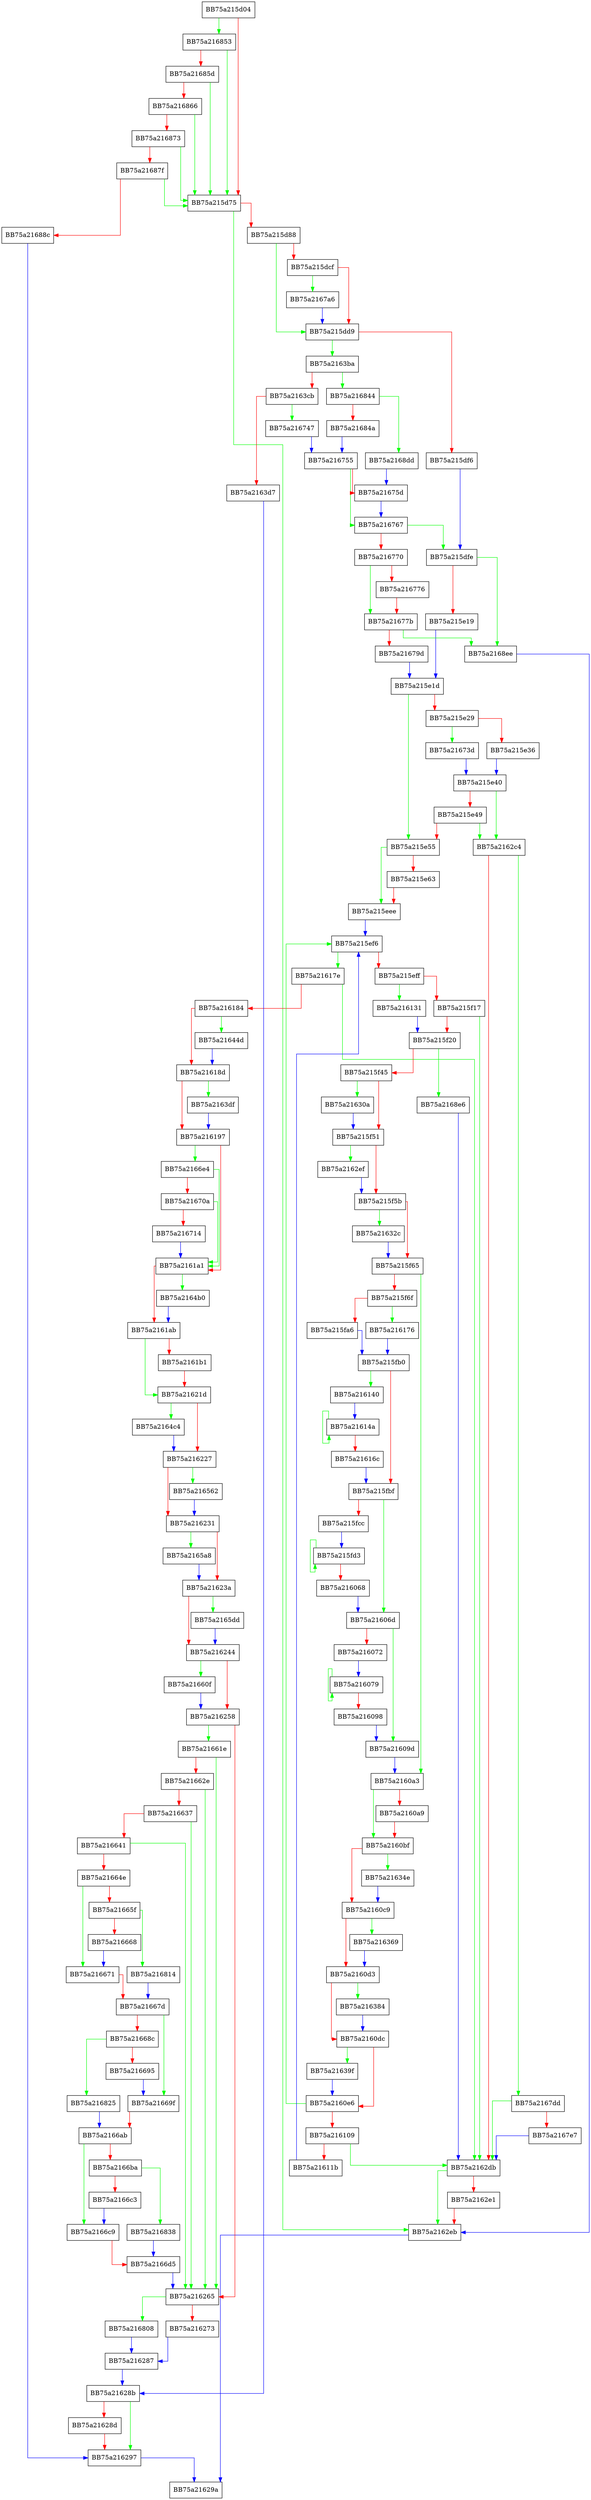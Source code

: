 digraph GetHashes {
  node [shape="box"];
  graph [splines=ortho];
  BB75a215d04 -> BB75a216853 [color="green"];
  BB75a215d04 -> BB75a215d75 [color="red"];
  BB75a215d75 -> BB75a2162eb [color="green"];
  BB75a215d75 -> BB75a215d88 [color="red"];
  BB75a215d88 -> BB75a215dd9 [color="green"];
  BB75a215d88 -> BB75a215dcf [color="red"];
  BB75a215dcf -> BB75a2167a6 [color="green"];
  BB75a215dcf -> BB75a215dd9 [color="red"];
  BB75a215dd9 -> BB75a2163ba [color="green"];
  BB75a215dd9 -> BB75a215df6 [color="red"];
  BB75a215df6 -> BB75a215dfe [color="blue"];
  BB75a215dfe -> BB75a2168ee [color="green"];
  BB75a215dfe -> BB75a215e19 [color="red"];
  BB75a215e19 -> BB75a215e1d [color="blue"];
  BB75a215e1d -> BB75a215e55 [color="green"];
  BB75a215e1d -> BB75a215e29 [color="red"];
  BB75a215e29 -> BB75a21673d [color="green"];
  BB75a215e29 -> BB75a215e36 [color="red"];
  BB75a215e36 -> BB75a215e40 [color="blue"];
  BB75a215e40 -> BB75a2162c4 [color="green"];
  BB75a215e40 -> BB75a215e49 [color="red"];
  BB75a215e49 -> BB75a2162c4 [color="green"];
  BB75a215e49 -> BB75a215e55 [color="red"];
  BB75a215e55 -> BB75a215eee [color="green"];
  BB75a215e55 -> BB75a215e63 [color="red"];
  BB75a215e63 -> BB75a215eee [color="red"];
  BB75a215eee -> BB75a215ef6 [color="blue"];
  BB75a215ef6 -> BB75a21617e [color="green"];
  BB75a215ef6 -> BB75a215eff [color="red"];
  BB75a215eff -> BB75a216131 [color="green"];
  BB75a215eff -> BB75a215f17 [color="red"];
  BB75a215f17 -> BB75a2162db [color="green"];
  BB75a215f17 -> BB75a215f20 [color="red"];
  BB75a215f20 -> BB75a2168e6 [color="green"];
  BB75a215f20 -> BB75a215f45 [color="red"];
  BB75a215f45 -> BB75a21630a [color="green"];
  BB75a215f45 -> BB75a215f51 [color="red"];
  BB75a215f51 -> BB75a2162ef [color="green"];
  BB75a215f51 -> BB75a215f5b [color="red"];
  BB75a215f5b -> BB75a21632c [color="green"];
  BB75a215f5b -> BB75a215f65 [color="red"];
  BB75a215f65 -> BB75a2160a3 [color="green"];
  BB75a215f65 -> BB75a215f6f [color="red"];
  BB75a215f6f -> BB75a216176 [color="green"];
  BB75a215f6f -> BB75a215fa6 [color="red"];
  BB75a215fa6 -> BB75a215fb0 [color="blue"];
  BB75a215fb0 -> BB75a216140 [color="green"];
  BB75a215fb0 -> BB75a215fbf [color="red"];
  BB75a215fbf -> BB75a21606d [color="green"];
  BB75a215fbf -> BB75a215fcc [color="red"];
  BB75a215fcc -> BB75a215fd3 [color="blue"];
  BB75a215fd3 -> BB75a215fd3 [color="green"];
  BB75a215fd3 -> BB75a216068 [color="red"];
  BB75a216068 -> BB75a21606d [color="blue"];
  BB75a21606d -> BB75a21609d [color="green"];
  BB75a21606d -> BB75a216072 [color="red"];
  BB75a216072 -> BB75a216079 [color="blue"];
  BB75a216079 -> BB75a216079 [color="green"];
  BB75a216079 -> BB75a216098 [color="red"];
  BB75a216098 -> BB75a21609d [color="blue"];
  BB75a21609d -> BB75a2160a3 [color="blue"];
  BB75a2160a3 -> BB75a2160bf [color="green"];
  BB75a2160a3 -> BB75a2160a9 [color="red"];
  BB75a2160a9 -> BB75a2160bf [color="red"];
  BB75a2160bf -> BB75a21634e [color="green"];
  BB75a2160bf -> BB75a2160c9 [color="red"];
  BB75a2160c9 -> BB75a216369 [color="green"];
  BB75a2160c9 -> BB75a2160d3 [color="red"];
  BB75a2160d3 -> BB75a216384 [color="green"];
  BB75a2160d3 -> BB75a2160dc [color="red"];
  BB75a2160dc -> BB75a21639f [color="green"];
  BB75a2160dc -> BB75a2160e6 [color="red"];
  BB75a2160e6 -> BB75a215ef6 [color="green"];
  BB75a2160e6 -> BB75a216109 [color="red"];
  BB75a216109 -> BB75a2162db [color="green"];
  BB75a216109 -> BB75a21611b [color="red"];
  BB75a21611b -> BB75a215ef6 [color="blue"];
  BB75a216131 -> BB75a215f20 [color="blue"];
  BB75a216140 -> BB75a21614a [color="blue"];
  BB75a21614a -> BB75a21614a [color="green"];
  BB75a21614a -> BB75a21616c [color="red"];
  BB75a21616c -> BB75a215fbf [color="blue"];
  BB75a216176 -> BB75a215fb0 [color="blue"];
  BB75a21617e -> BB75a2162db [color="green"];
  BB75a21617e -> BB75a216184 [color="red"];
  BB75a216184 -> BB75a21644d [color="green"];
  BB75a216184 -> BB75a21618d [color="red"];
  BB75a21618d -> BB75a2163df [color="green"];
  BB75a21618d -> BB75a216197 [color="red"];
  BB75a216197 -> BB75a2166e4 [color="green"];
  BB75a216197 -> BB75a2161a1 [color="red"];
  BB75a2161a1 -> BB75a2164b0 [color="green"];
  BB75a2161a1 -> BB75a2161ab [color="red"];
  BB75a2161ab -> BB75a21621d [color="green"];
  BB75a2161ab -> BB75a2161b1 [color="red"];
  BB75a2161b1 -> BB75a21621d [color="red"];
  BB75a21621d -> BB75a2164c4 [color="green"];
  BB75a21621d -> BB75a216227 [color="red"];
  BB75a216227 -> BB75a216562 [color="green"];
  BB75a216227 -> BB75a216231 [color="red"];
  BB75a216231 -> BB75a2165a8 [color="green"];
  BB75a216231 -> BB75a21623a [color="red"];
  BB75a21623a -> BB75a2165dd [color="green"];
  BB75a21623a -> BB75a216244 [color="red"];
  BB75a216244 -> BB75a21660f [color="green"];
  BB75a216244 -> BB75a216258 [color="red"];
  BB75a216258 -> BB75a21661e [color="green"];
  BB75a216258 -> BB75a216265 [color="red"];
  BB75a216265 -> BB75a216808 [color="green"];
  BB75a216265 -> BB75a216273 [color="red"];
  BB75a216273 -> BB75a216287 [color="blue"];
  BB75a216287 -> BB75a21628b [color="blue"];
  BB75a21628b -> BB75a216297 [color="green"];
  BB75a21628b -> BB75a21628d [color="red"];
  BB75a21628d -> BB75a216297 [color="red"];
  BB75a216297 -> BB75a21629a [color="blue"];
  BB75a2162c4 -> BB75a2167dd [color="green"];
  BB75a2162c4 -> BB75a2162db [color="red"];
  BB75a2162db -> BB75a2162eb [color="green"];
  BB75a2162db -> BB75a2162e1 [color="red"];
  BB75a2162e1 -> BB75a2162eb [color="red"];
  BB75a2162eb -> BB75a21629a [color="blue"];
  BB75a2162ef -> BB75a215f5b [color="blue"];
  BB75a21630a -> BB75a215f51 [color="blue"];
  BB75a21632c -> BB75a215f65 [color="blue"];
  BB75a21634e -> BB75a2160c9 [color="blue"];
  BB75a216369 -> BB75a2160d3 [color="blue"];
  BB75a216384 -> BB75a2160dc [color="blue"];
  BB75a21639f -> BB75a2160e6 [color="blue"];
  BB75a2163ba -> BB75a216844 [color="green"];
  BB75a2163ba -> BB75a2163cb [color="red"];
  BB75a2163cb -> BB75a216747 [color="green"];
  BB75a2163cb -> BB75a2163d7 [color="red"];
  BB75a2163d7 -> BB75a21628b [color="blue"];
  BB75a2163df -> BB75a216197 [color="blue"];
  BB75a21644d -> BB75a21618d [color="blue"];
  BB75a2164b0 -> BB75a2161ab [color="blue"];
  BB75a2164c4 -> BB75a216227 [color="blue"];
  BB75a216562 -> BB75a216231 [color="blue"];
  BB75a2165a8 -> BB75a21623a [color="blue"];
  BB75a2165dd -> BB75a216244 [color="blue"];
  BB75a21660f -> BB75a216258 [color="blue"];
  BB75a21661e -> BB75a216265 [color="green"];
  BB75a21661e -> BB75a21662e [color="red"];
  BB75a21662e -> BB75a216265 [color="green"];
  BB75a21662e -> BB75a216637 [color="red"];
  BB75a216637 -> BB75a216265 [color="green"];
  BB75a216637 -> BB75a216641 [color="red"];
  BB75a216641 -> BB75a216265 [color="green"];
  BB75a216641 -> BB75a21664e [color="red"];
  BB75a21664e -> BB75a216671 [color="green"];
  BB75a21664e -> BB75a21665f [color="red"];
  BB75a21665f -> BB75a216814 [color="green"];
  BB75a21665f -> BB75a216668 [color="red"];
  BB75a216668 -> BB75a216671 [color="blue"];
  BB75a216671 -> BB75a21667d [color="red"];
  BB75a21667d -> BB75a21669f [color="green"];
  BB75a21667d -> BB75a21668c [color="red"];
  BB75a21668c -> BB75a216825 [color="green"];
  BB75a21668c -> BB75a216695 [color="red"];
  BB75a216695 -> BB75a21669f [color="blue"];
  BB75a21669f -> BB75a2166ab [color="red"];
  BB75a2166ab -> BB75a2166c9 [color="green"];
  BB75a2166ab -> BB75a2166ba [color="red"];
  BB75a2166ba -> BB75a216838 [color="green"];
  BB75a2166ba -> BB75a2166c3 [color="red"];
  BB75a2166c3 -> BB75a2166c9 [color="blue"];
  BB75a2166c9 -> BB75a2166d5 [color="red"];
  BB75a2166d5 -> BB75a216265 [color="blue"];
  BB75a2166e4 -> BB75a2161a1 [color="green"];
  BB75a2166e4 -> BB75a21670a [color="red"];
  BB75a21670a -> BB75a2161a1 [color="green"];
  BB75a21670a -> BB75a216714 [color="red"];
  BB75a216714 -> BB75a2161a1 [color="blue"];
  BB75a21673d -> BB75a215e40 [color="blue"];
  BB75a216747 -> BB75a216755 [color="blue"];
  BB75a216755 -> BB75a216767 [color="green"];
  BB75a216755 -> BB75a21675d [color="red"];
  BB75a21675d -> BB75a216767 [color="blue"];
  BB75a216767 -> BB75a215dfe [color="green"];
  BB75a216767 -> BB75a216770 [color="red"];
  BB75a216770 -> BB75a21677b [color="green"];
  BB75a216770 -> BB75a216776 [color="red"];
  BB75a216776 -> BB75a21677b [color="red"];
  BB75a21677b -> BB75a2168ee [color="green"];
  BB75a21677b -> BB75a21679d [color="red"];
  BB75a21679d -> BB75a215e1d [color="blue"];
  BB75a2167a6 -> BB75a215dd9 [color="blue"];
  BB75a2167dd -> BB75a2162db [color="green"];
  BB75a2167dd -> BB75a2167e7 [color="red"];
  BB75a2167e7 -> BB75a2162db [color="blue"];
  BB75a216808 -> BB75a216287 [color="blue"];
  BB75a216814 -> BB75a21667d [color="blue"];
  BB75a216825 -> BB75a2166ab [color="blue"];
  BB75a216838 -> BB75a2166d5 [color="blue"];
  BB75a216844 -> BB75a2168dd [color="green"];
  BB75a216844 -> BB75a21684a [color="red"];
  BB75a21684a -> BB75a216755 [color="blue"];
  BB75a216853 -> BB75a215d75 [color="green"];
  BB75a216853 -> BB75a21685d [color="red"];
  BB75a21685d -> BB75a215d75 [color="green"];
  BB75a21685d -> BB75a216866 [color="red"];
  BB75a216866 -> BB75a215d75 [color="green"];
  BB75a216866 -> BB75a216873 [color="red"];
  BB75a216873 -> BB75a215d75 [color="green"];
  BB75a216873 -> BB75a21687f [color="red"];
  BB75a21687f -> BB75a215d75 [color="green"];
  BB75a21687f -> BB75a21688c [color="red"];
  BB75a21688c -> BB75a216297 [color="blue"];
  BB75a2168dd -> BB75a21675d [color="blue"];
  BB75a2168e6 -> BB75a2162db [color="blue"];
  BB75a2168ee -> BB75a2162eb [color="blue"];
}